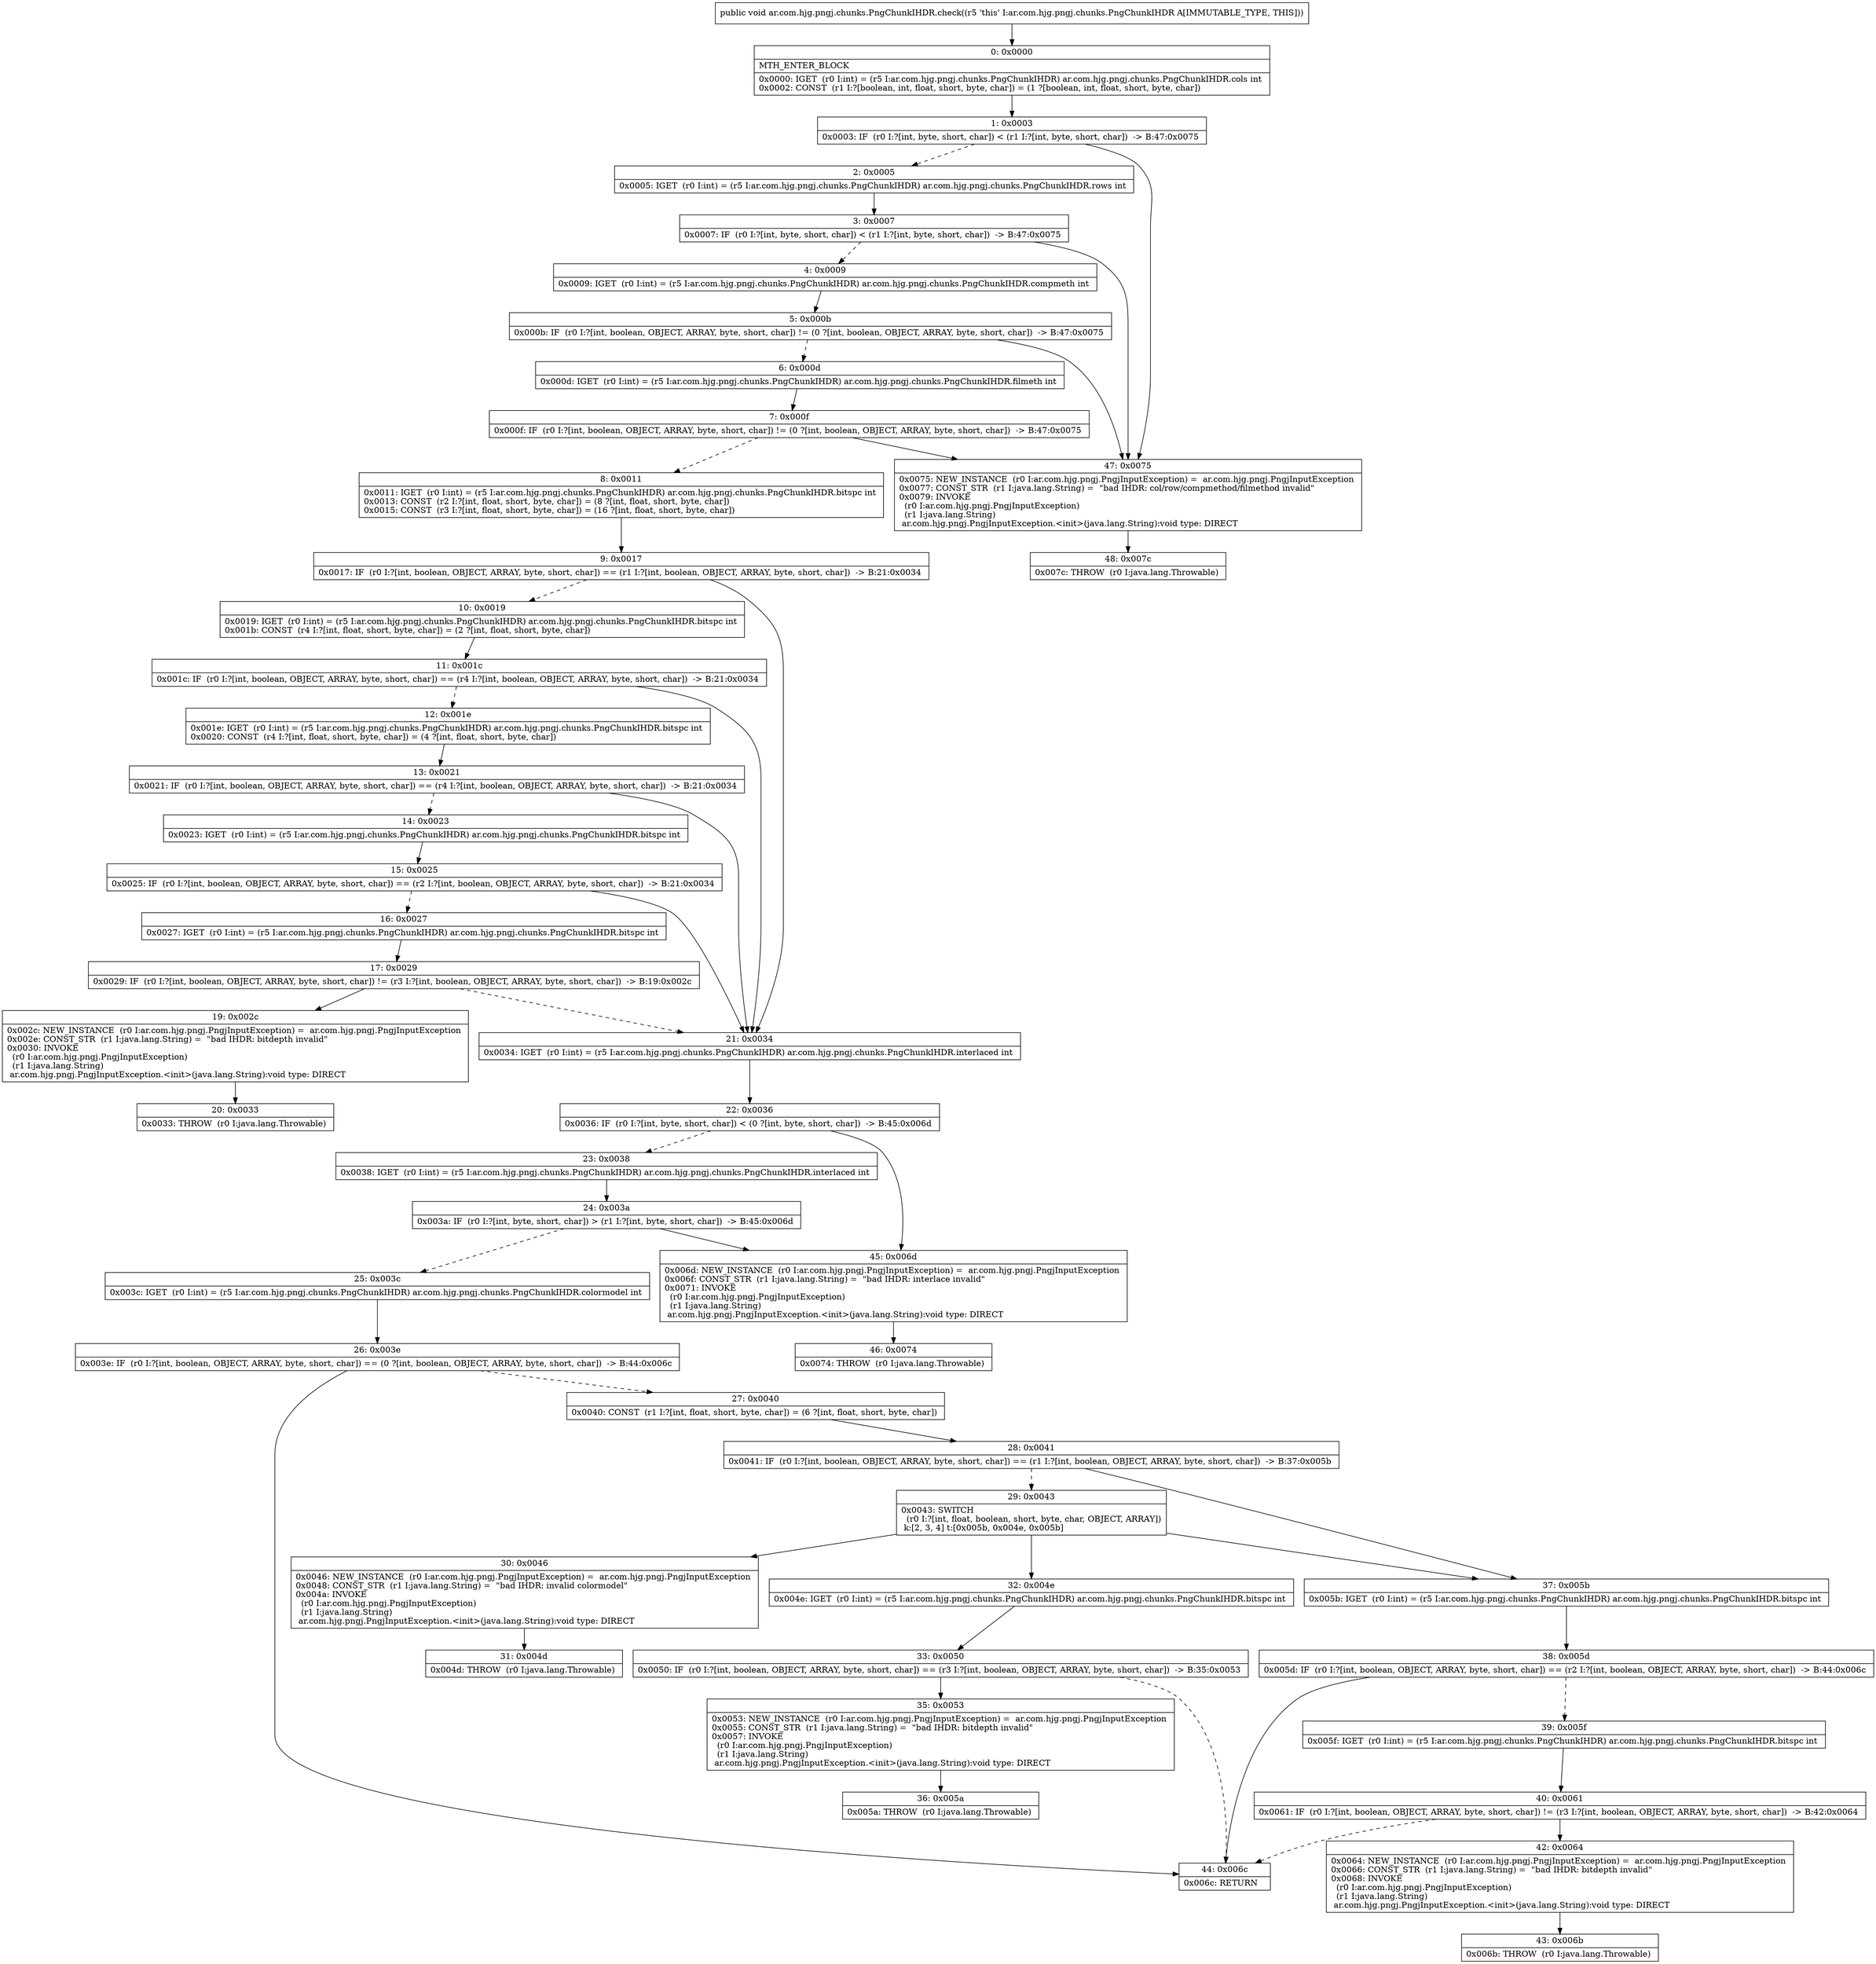 digraph "CFG forar.com.hjg.pngj.chunks.PngChunkIHDR.check()V" {
Node_0 [shape=record,label="{0\:\ 0x0000|MTH_ENTER_BLOCK\l|0x0000: IGET  (r0 I:int) = (r5 I:ar.com.hjg.pngj.chunks.PngChunkIHDR) ar.com.hjg.pngj.chunks.PngChunkIHDR.cols int \l0x0002: CONST  (r1 I:?[boolean, int, float, short, byte, char]) = (1 ?[boolean, int, float, short, byte, char]) \l}"];
Node_1 [shape=record,label="{1\:\ 0x0003|0x0003: IF  (r0 I:?[int, byte, short, char]) \< (r1 I:?[int, byte, short, char])  \-\> B:47:0x0075 \l}"];
Node_2 [shape=record,label="{2\:\ 0x0005|0x0005: IGET  (r0 I:int) = (r5 I:ar.com.hjg.pngj.chunks.PngChunkIHDR) ar.com.hjg.pngj.chunks.PngChunkIHDR.rows int \l}"];
Node_3 [shape=record,label="{3\:\ 0x0007|0x0007: IF  (r0 I:?[int, byte, short, char]) \< (r1 I:?[int, byte, short, char])  \-\> B:47:0x0075 \l}"];
Node_4 [shape=record,label="{4\:\ 0x0009|0x0009: IGET  (r0 I:int) = (r5 I:ar.com.hjg.pngj.chunks.PngChunkIHDR) ar.com.hjg.pngj.chunks.PngChunkIHDR.compmeth int \l}"];
Node_5 [shape=record,label="{5\:\ 0x000b|0x000b: IF  (r0 I:?[int, boolean, OBJECT, ARRAY, byte, short, char]) != (0 ?[int, boolean, OBJECT, ARRAY, byte, short, char])  \-\> B:47:0x0075 \l}"];
Node_6 [shape=record,label="{6\:\ 0x000d|0x000d: IGET  (r0 I:int) = (r5 I:ar.com.hjg.pngj.chunks.PngChunkIHDR) ar.com.hjg.pngj.chunks.PngChunkIHDR.filmeth int \l}"];
Node_7 [shape=record,label="{7\:\ 0x000f|0x000f: IF  (r0 I:?[int, boolean, OBJECT, ARRAY, byte, short, char]) != (0 ?[int, boolean, OBJECT, ARRAY, byte, short, char])  \-\> B:47:0x0075 \l}"];
Node_8 [shape=record,label="{8\:\ 0x0011|0x0011: IGET  (r0 I:int) = (r5 I:ar.com.hjg.pngj.chunks.PngChunkIHDR) ar.com.hjg.pngj.chunks.PngChunkIHDR.bitspc int \l0x0013: CONST  (r2 I:?[int, float, short, byte, char]) = (8 ?[int, float, short, byte, char]) \l0x0015: CONST  (r3 I:?[int, float, short, byte, char]) = (16 ?[int, float, short, byte, char]) \l}"];
Node_9 [shape=record,label="{9\:\ 0x0017|0x0017: IF  (r0 I:?[int, boolean, OBJECT, ARRAY, byte, short, char]) == (r1 I:?[int, boolean, OBJECT, ARRAY, byte, short, char])  \-\> B:21:0x0034 \l}"];
Node_10 [shape=record,label="{10\:\ 0x0019|0x0019: IGET  (r0 I:int) = (r5 I:ar.com.hjg.pngj.chunks.PngChunkIHDR) ar.com.hjg.pngj.chunks.PngChunkIHDR.bitspc int \l0x001b: CONST  (r4 I:?[int, float, short, byte, char]) = (2 ?[int, float, short, byte, char]) \l}"];
Node_11 [shape=record,label="{11\:\ 0x001c|0x001c: IF  (r0 I:?[int, boolean, OBJECT, ARRAY, byte, short, char]) == (r4 I:?[int, boolean, OBJECT, ARRAY, byte, short, char])  \-\> B:21:0x0034 \l}"];
Node_12 [shape=record,label="{12\:\ 0x001e|0x001e: IGET  (r0 I:int) = (r5 I:ar.com.hjg.pngj.chunks.PngChunkIHDR) ar.com.hjg.pngj.chunks.PngChunkIHDR.bitspc int \l0x0020: CONST  (r4 I:?[int, float, short, byte, char]) = (4 ?[int, float, short, byte, char]) \l}"];
Node_13 [shape=record,label="{13\:\ 0x0021|0x0021: IF  (r0 I:?[int, boolean, OBJECT, ARRAY, byte, short, char]) == (r4 I:?[int, boolean, OBJECT, ARRAY, byte, short, char])  \-\> B:21:0x0034 \l}"];
Node_14 [shape=record,label="{14\:\ 0x0023|0x0023: IGET  (r0 I:int) = (r5 I:ar.com.hjg.pngj.chunks.PngChunkIHDR) ar.com.hjg.pngj.chunks.PngChunkIHDR.bitspc int \l}"];
Node_15 [shape=record,label="{15\:\ 0x0025|0x0025: IF  (r0 I:?[int, boolean, OBJECT, ARRAY, byte, short, char]) == (r2 I:?[int, boolean, OBJECT, ARRAY, byte, short, char])  \-\> B:21:0x0034 \l}"];
Node_16 [shape=record,label="{16\:\ 0x0027|0x0027: IGET  (r0 I:int) = (r5 I:ar.com.hjg.pngj.chunks.PngChunkIHDR) ar.com.hjg.pngj.chunks.PngChunkIHDR.bitspc int \l}"];
Node_17 [shape=record,label="{17\:\ 0x0029|0x0029: IF  (r0 I:?[int, boolean, OBJECT, ARRAY, byte, short, char]) != (r3 I:?[int, boolean, OBJECT, ARRAY, byte, short, char])  \-\> B:19:0x002c \l}"];
Node_19 [shape=record,label="{19\:\ 0x002c|0x002c: NEW_INSTANCE  (r0 I:ar.com.hjg.pngj.PngjInputException) =  ar.com.hjg.pngj.PngjInputException \l0x002e: CONST_STR  (r1 I:java.lang.String) =  \"bad IHDR: bitdepth invalid\" \l0x0030: INVOKE  \l  (r0 I:ar.com.hjg.pngj.PngjInputException)\l  (r1 I:java.lang.String)\l ar.com.hjg.pngj.PngjInputException.\<init\>(java.lang.String):void type: DIRECT \l}"];
Node_20 [shape=record,label="{20\:\ 0x0033|0x0033: THROW  (r0 I:java.lang.Throwable) \l}"];
Node_21 [shape=record,label="{21\:\ 0x0034|0x0034: IGET  (r0 I:int) = (r5 I:ar.com.hjg.pngj.chunks.PngChunkIHDR) ar.com.hjg.pngj.chunks.PngChunkIHDR.interlaced int \l}"];
Node_22 [shape=record,label="{22\:\ 0x0036|0x0036: IF  (r0 I:?[int, byte, short, char]) \< (0 ?[int, byte, short, char])  \-\> B:45:0x006d \l}"];
Node_23 [shape=record,label="{23\:\ 0x0038|0x0038: IGET  (r0 I:int) = (r5 I:ar.com.hjg.pngj.chunks.PngChunkIHDR) ar.com.hjg.pngj.chunks.PngChunkIHDR.interlaced int \l}"];
Node_24 [shape=record,label="{24\:\ 0x003a|0x003a: IF  (r0 I:?[int, byte, short, char]) \> (r1 I:?[int, byte, short, char])  \-\> B:45:0x006d \l}"];
Node_25 [shape=record,label="{25\:\ 0x003c|0x003c: IGET  (r0 I:int) = (r5 I:ar.com.hjg.pngj.chunks.PngChunkIHDR) ar.com.hjg.pngj.chunks.PngChunkIHDR.colormodel int \l}"];
Node_26 [shape=record,label="{26\:\ 0x003e|0x003e: IF  (r0 I:?[int, boolean, OBJECT, ARRAY, byte, short, char]) == (0 ?[int, boolean, OBJECT, ARRAY, byte, short, char])  \-\> B:44:0x006c \l}"];
Node_27 [shape=record,label="{27\:\ 0x0040|0x0040: CONST  (r1 I:?[int, float, short, byte, char]) = (6 ?[int, float, short, byte, char]) \l}"];
Node_28 [shape=record,label="{28\:\ 0x0041|0x0041: IF  (r0 I:?[int, boolean, OBJECT, ARRAY, byte, short, char]) == (r1 I:?[int, boolean, OBJECT, ARRAY, byte, short, char])  \-\> B:37:0x005b \l}"];
Node_29 [shape=record,label="{29\:\ 0x0043|0x0043: SWITCH  \l  (r0 I:?[int, float, boolean, short, byte, char, OBJECT, ARRAY])\l k:[2, 3, 4] t:[0x005b, 0x004e, 0x005b] \l}"];
Node_30 [shape=record,label="{30\:\ 0x0046|0x0046: NEW_INSTANCE  (r0 I:ar.com.hjg.pngj.PngjInputException) =  ar.com.hjg.pngj.PngjInputException \l0x0048: CONST_STR  (r1 I:java.lang.String) =  \"bad IHDR: invalid colormodel\" \l0x004a: INVOKE  \l  (r0 I:ar.com.hjg.pngj.PngjInputException)\l  (r1 I:java.lang.String)\l ar.com.hjg.pngj.PngjInputException.\<init\>(java.lang.String):void type: DIRECT \l}"];
Node_31 [shape=record,label="{31\:\ 0x004d|0x004d: THROW  (r0 I:java.lang.Throwable) \l}"];
Node_32 [shape=record,label="{32\:\ 0x004e|0x004e: IGET  (r0 I:int) = (r5 I:ar.com.hjg.pngj.chunks.PngChunkIHDR) ar.com.hjg.pngj.chunks.PngChunkIHDR.bitspc int \l}"];
Node_33 [shape=record,label="{33\:\ 0x0050|0x0050: IF  (r0 I:?[int, boolean, OBJECT, ARRAY, byte, short, char]) == (r3 I:?[int, boolean, OBJECT, ARRAY, byte, short, char])  \-\> B:35:0x0053 \l}"];
Node_35 [shape=record,label="{35\:\ 0x0053|0x0053: NEW_INSTANCE  (r0 I:ar.com.hjg.pngj.PngjInputException) =  ar.com.hjg.pngj.PngjInputException \l0x0055: CONST_STR  (r1 I:java.lang.String) =  \"bad IHDR: bitdepth invalid\" \l0x0057: INVOKE  \l  (r0 I:ar.com.hjg.pngj.PngjInputException)\l  (r1 I:java.lang.String)\l ar.com.hjg.pngj.PngjInputException.\<init\>(java.lang.String):void type: DIRECT \l}"];
Node_36 [shape=record,label="{36\:\ 0x005a|0x005a: THROW  (r0 I:java.lang.Throwable) \l}"];
Node_37 [shape=record,label="{37\:\ 0x005b|0x005b: IGET  (r0 I:int) = (r5 I:ar.com.hjg.pngj.chunks.PngChunkIHDR) ar.com.hjg.pngj.chunks.PngChunkIHDR.bitspc int \l}"];
Node_38 [shape=record,label="{38\:\ 0x005d|0x005d: IF  (r0 I:?[int, boolean, OBJECT, ARRAY, byte, short, char]) == (r2 I:?[int, boolean, OBJECT, ARRAY, byte, short, char])  \-\> B:44:0x006c \l}"];
Node_39 [shape=record,label="{39\:\ 0x005f|0x005f: IGET  (r0 I:int) = (r5 I:ar.com.hjg.pngj.chunks.PngChunkIHDR) ar.com.hjg.pngj.chunks.PngChunkIHDR.bitspc int \l}"];
Node_40 [shape=record,label="{40\:\ 0x0061|0x0061: IF  (r0 I:?[int, boolean, OBJECT, ARRAY, byte, short, char]) != (r3 I:?[int, boolean, OBJECT, ARRAY, byte, short, char])  \-\> B:42:0x0064 \l}"];
Node_42 [shape=record,label="{42\:\ 0x0064|0x0064: NEW_INSTANCE  (r0 I:ar.com.hjg.pngj.PngjInputException) =  ar.com.hjg.pngj.PngjInputException \l0x0066: CONST_STR  (r1 I:java.lang.String) =  \"bad IHDR: bitdepth invalid\" \l0x0068: INVOKE  \l  (r0 I:ar.com.hjg.pngj.PngjInputException)\l  (r1 I:java.lang.String)\l ar.com.hjg.pngj.PngjInputException.\<init\>(java.lang.String):void type: DIRECT \l}"];
Node_43 [shape=record,label="{43\:\ 0x006b|0x006b: THROW  (r0 I:java.lang.Throwable) \l}"];
Node_44 [shape=record,label="{44\:\ 0x006c|0x006c: RETURN   \l}"];
Node_45 [shape=record,label="{45\:\ 0x006d|0x006d: NEW_INSTANCE  (r0 I:ar.com.hjg.pngj.PngjInputException) =  ar.com.hjg.pngj.PngjInputException \l0x006f: CONST_STR  (r1 I:java.lang.String) =  \"bad IHDR: interlace invalid\" \l0x0071: INVOKE  \l  (r0 I:ar.com.hjg.pngj.PngjInputException)\l  (r1 I:java.lang.String)\l ar.com.hjg.pngj.PngjInputException.\<init\>(java.lang.String):void type: DIRECT \l}"];
Node_46 [shape=record,label="{46\:\ 0x0074|0x0074: THROW  (r0 I:java.lang.Throwable) \l}"];
Node_47 [shape=record,label="{47\:\ 0x0075|0x0075: NEW_INSTANCE  (r0 I:ar.com.hjg.pngj.PngjInputException) =  ar.com.hjg.pngj.PngjInputException \l0x0077: CONST_STR  (r1 I:java.lang.String) =  \"bad IHDR: col\/row\/compmethod\/filmethod invalid\" \l0x0079: INVOKE  \l  (r0 I:ar.com.hjg.pngj.PngjInputException)\l  (r1 I:java.lang.String)\l ar.com.hjg.pngj.PngjInputException.\<init\>(java.lang.String):void type: DIRECT \l}"];
Node_48 [shape=record,label="{48\:\ 0x007c|0x007c: THROW  (r0 I:java.lang.Throwable) \l}"];
MethodNode[shape=record,label="{public void ar.com.hjg.pngj.chunks.PngChunkIHDR.check((r5 'this' I:ar.com.hjg.pngj.chunks.PngChunkIHDR A[IMMUTABLE_TYPE, THIS])) }"];
MethodNode -> Node_0;
Node_0 -> Node_1;
Node_1 -> Node_2[style=dashed];
Node_1 -> Node_47;
Node_2 -> Node_3;
Node_3 -> Node_4[style=dashed];
Node_3 -> Node_47;
Node_4 -> Node_5;
Node_5 -> Node_6[style=dashed];
Node_5 -> Node_47;
Node_6 -> Node_7;
Node_7 -> Node_8[style=dashed];
Node_7 -> Node_47;
Node_8 -> Node_9;
Node_9 -> Node_10[style=dashed];
Node_9 -> Node_21;
Node_10 -> Node_11;
Node_11 -> Node_12[style=dashed];
Node_11 -> Node_21;
Node_12 -> Node_13;
Node_13 -> Node_14[style=dashed];
Node_13 -> Node_21;
Node_14 -> Node_15;
Node_15 -> Node_16[style=dashed];
Node_15 -> Node_21;
Node_16 -> Node_17;
Node_17 -> Node_19;
Node_17 -> Node_21[style=dashed];
Node_19 -> Node_20;
Node_21 -> Node_22;
Node_22 -> Node_23[style=dashed];
Node_22 -> Node_45;
Node_23 -> Node_24;
Node_24 -> Node_25[style=dashed];
Node_24 -> Node_45;
Node_25 -> Node_26;
Node_26 -> Node_27[style=dashed];
Node_26 -> Node_44;
Node_27 -> Node_28;
Node_28 -> Node_29[style=dashed];
Node_28 -> Node_37;
Node_29 -> Node_30;
Node_29 -> Node_32;
Node_29 -> Node_37;
Node_30 -> Node_31;
Node_32 -> Node_33;
Node_33 -> Node_35;
Node_33 -> Node_44[style=dashed];
Node_35 -> Node_36;
Node_37 -> Node_38;
Node_38 -> Node_39[style=dashed];
Node_38 -> Node_44;
Node_39 -> Node_40;
Node_40 -> Node_42;
Node_40 -> Node_44[style=dashed];
Node_42 -> Node_43;
Node_45 -> Node_46;
Node_47 -> Node_48;
}

